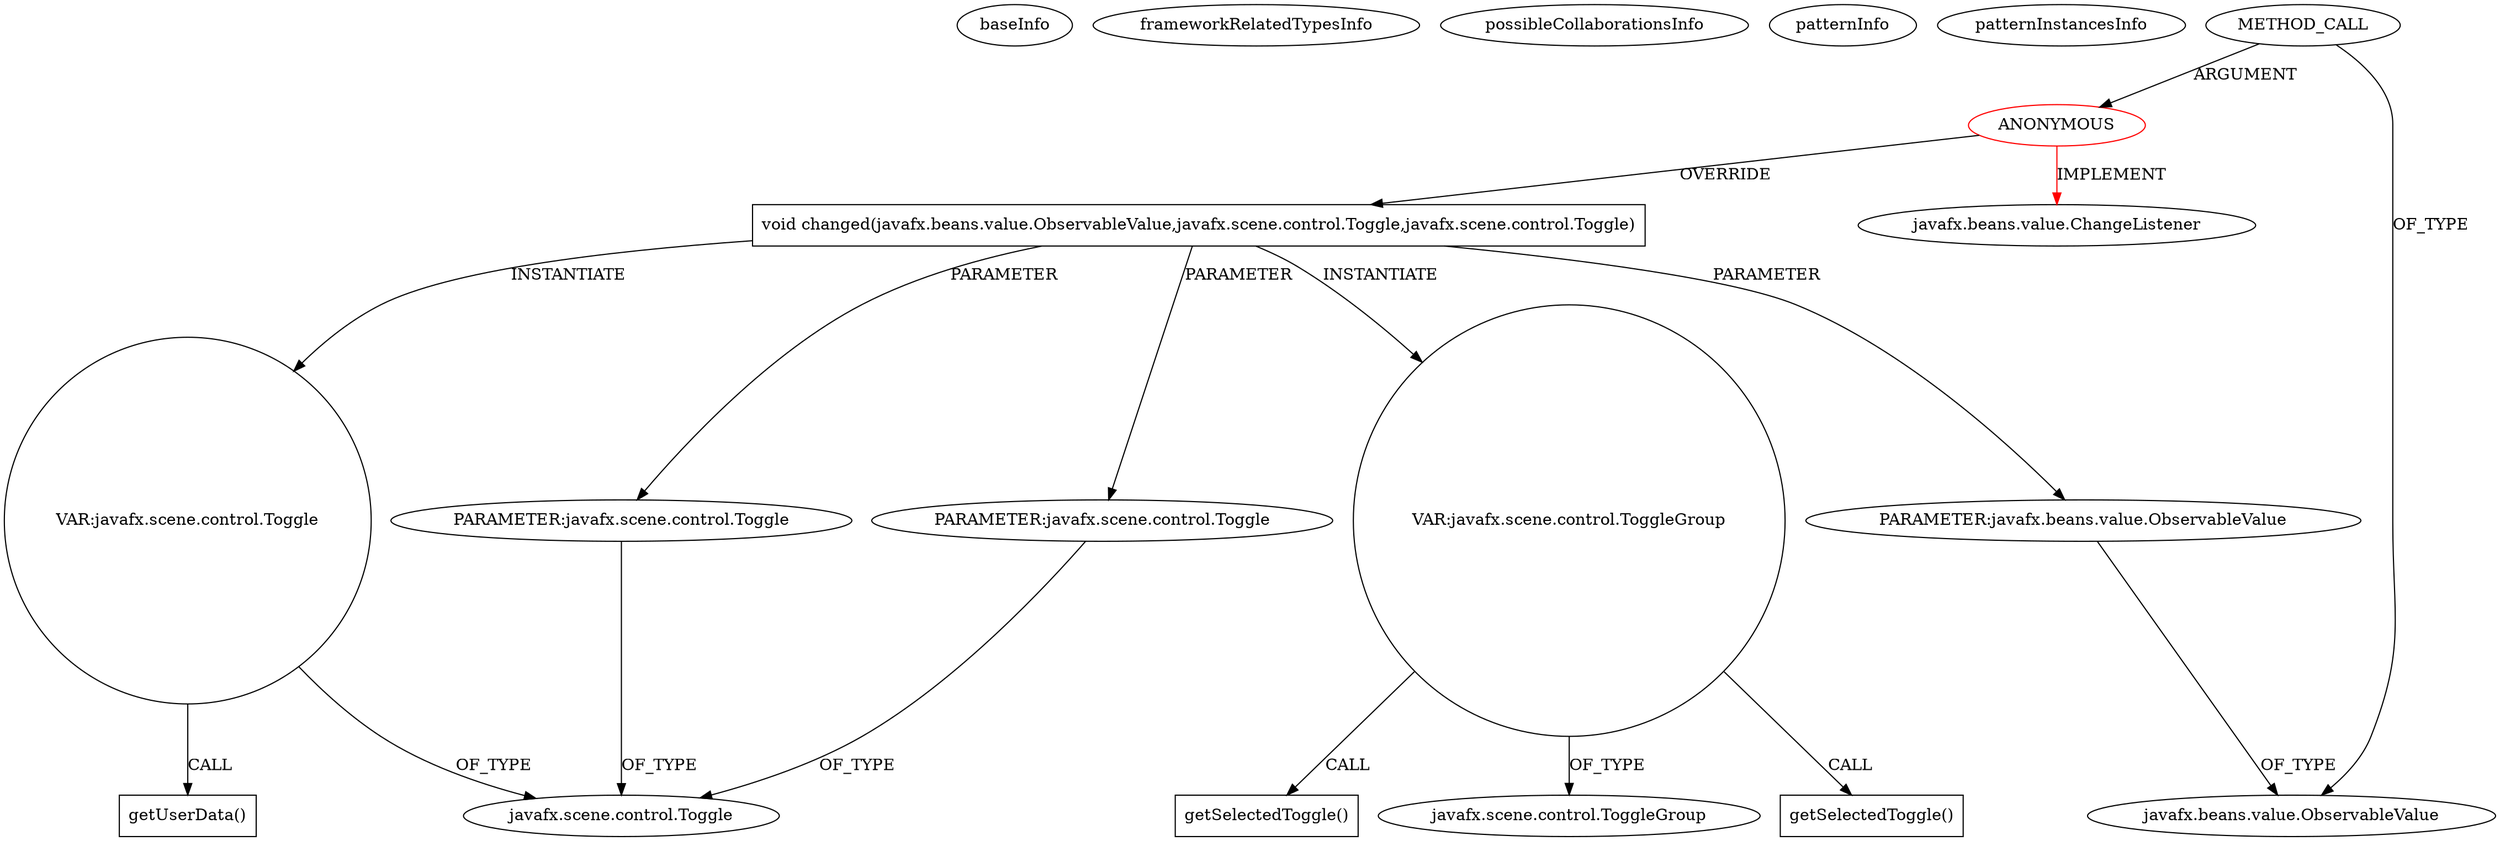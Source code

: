 digraph {
baseInfo[graphId=1761,category="pattern",isAnonymous=true,possibleRelation=false]
frameworkRelatedTypesInfo[0="javafx.beans.value.ChangeListener"]
possibleCollaborationsInfo[]
patternInfo[frequency=2.0,patternRootClient=0]
patternInstancesInfo[0="projects4PB-biomet~/projects4PB-biomet/biomet-master/src/biomet/popups/ConvolvePopup.java~void ConvolvePopup()~3978",1="gossipgirls-spacetraders~/gossipgirls-spacetraders/spacetraders-master/src/spacetraders/SpaceTraders.java~void gotoTravel()~2783"]
9[label="PARAMETER:javafx.scene.control.Toggle",vertexType="PARAMETER_DECLARATION",isFrameworkType=false]
8[label="javafx.scene.control.Toggle",vertexType="FRAMEWORK_INTERFACE_TYPE",isFrameworkType=false]
14[label="VAR:javafx.scene.control.Toggle",vertexType="VARIABLE_EXPRESION",isFrameworkType=false,shape=circle]
7[label="PARAMETER:javafx.scene.control.Toggle",vertexType="PARAMETER_DECLARATION",isFrameworkType=false]
15[label="getUserData()",vertexType="INSIDE_CALL",isFrameworkType=false,shape=box]
4[label="void changed(javafx.beans.value.ObservableValue,javafx.scene.control.Toggle,javafx.scene.control.Toggle)",vertexType="OVERRIDING_METHOD_DECLARATION",isFrameworkType=false,shape=box]
0[label="ANONYMOUS",vertexType="ROOT_ANONYMOUS_DECLARATION",isFrameworkType=false,color=red]
1[label="javafx.beans.value.ChangeListener",vertexType="FRAMEWORK_INTERFACE_TYPE",isFrameworkType=false]
2[label="METHOD_CALL",vertexType="OUTSIDE_CALL",isFrameworkType=false]
11[label="VAR:javafx.scene.control.ToggleGroup",vertexType="VARIABLE_EXPRESION",isFrameworkType=false,shape=circle]
13[label="javafx.scene.control.ToggleGroup",vertexType="FRAMEWORK_CLASS_TYPE",isFrameworkType=false]
5[label="PARAMETER:javafx.beans.value.ObservableValue",vertexType="PARAMETER_DECLARATION",isFrameworkType=false]
18[label="getSelectedToggle()",vertexType="INSIDE_CALL",isFrameworkType=false,shape=box]
12[label="getSelectedToggle()",vertexType="INSIDE_CALL",isFrameworkType=false,shape=box]
3[label="javafx.beans.value.ObservableValue",vertexType="FRAMEWORK_INTERFACE_TYPE",isFrameworkType=false]
9->8[label="OF_TYPE"]
2->3[label="OF_TYPE"]
7->8[label="OF_TYPE"]
14->8[label="OF_TYPE"]
0->4[label="OVERRIDE"]
4->7[label="PARAMETER"]
4->14[label="INSTANTIATE"]
4->5[label="PARAMETER"]
2->0[label="ARGUMENT"]
0->1[label="IMPLEMENT",color=red]
4->11[label="INSTANTIATE"]
4->9[label="PARAMETER"]
11->18[label="CALL"]
11->12[label="CALL"]
11->13[label="OF_TYPE"]
14->15[label="CALL"]
5->3[label="OF_TYPE"]
}

